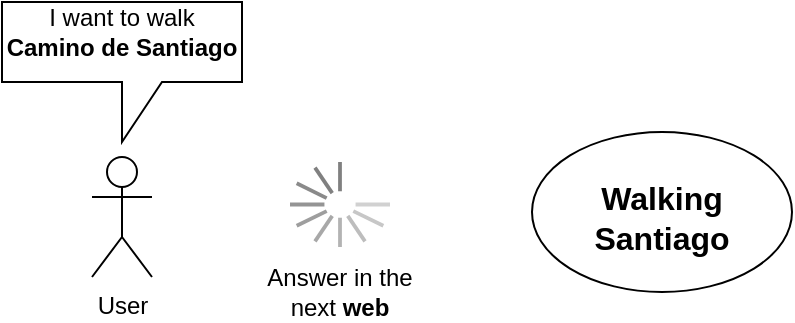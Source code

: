 <mxfile version="16.6.1" type="github"><diagram id="ETbB7pThjScWrjyHDcX5" name="Page-1"><mxGraphModel dx="1038" dy="547" grid="1" gridSize="10" guides="1" tooltips="1" connect="1" arrows="1" fold="1" page="1" pageScale="1" pageWidth="827" pageHeight="1169" math="0" shadow="0"><root><mxCell id="0"/><mxCell id="1" parent="0"/><mxCell id="hG946J1BN3dbOdlKkcft-12" value="" style="shape=callout;whiteSpace=wrap;html=1;perimeter=calloutPerimeter;" vertex="1" parent="1"><mxGeometry x="245" y="180" width="120" height="70" as="geometry"/></mxCell><mxCell id="hG946J1BN3dbOdlKkcft-3" value="Answer in the next &lt;b&gt;web&lt;/b&gt;" style="text;html=1;strokeColor=none;fillColor=none;align=center;verticalAlign=middle;whiteSpace=wrap;rounded=0;" vertex="1" parent="1"><mxGeometry x="373.5" y="317.5" width="80" height="15" as="geometry"/></mxCell><mxCell id="hG946J1BN3dbOdlKkcft-5" value="User" style="shape=umlActor;verticalLabelPosition=bottom;verticalAlign=top;html=1;outlineConnect=0;" vertex="1" parent="1"><mxGeometry x="290" y="257.5" width="30" height="60" as="geometry"/></mxCell><mxCell id="hG946J1BN3dbOdlKkcft-8" value="I want to walk &lt;b&gt;Camino de Santiago&lt;/b&gt;" style="text;html=1;strokeColor=none;fillColor=none;align=center;verticalAlign=middle;whiteSpace=wrap;rounded=0;" vertex="1" parent="1"><mxGeometry x="245" y="180" width="120" height="30" as="geometry"/></mxCell><mxCell id="hG946J1BN3dbOdlKkcft-9" value="" style="ellipse;whiteSpace=wrap;html=1;" vertex="1" parent="1"><mxGeometry x="510" y="245" width="130" height="80" as="geometry"/></mxCell><mxCell id="hG946J1BN3dbOdlKkcft-10" value="&lt;b&gt;&lt;font style=&quot;font-size: 16px&quot;&gt;Walking Santiago&lt;/font&gt;&lt;/b&gt;" style="text;html=1;strokeColor=none;fillColor=none;align=center;verticalAlign=middle;whiteSpace=wrap;rounded=0;" vertex="1" parent="1"><mxGeometry x="545" y="272.5" width="60" height="30" as="geometry"/></mxCell><mxCell id="hG946J1BN3dbOdlKkcft-21" value="" style="verticalLabelPosition=bottom;shadow=0;dashed=0;align=center;html=1;verticalAlign=top;strokeWidth=1;shape=mxgraph.mockup.misc.loading_circle_2;pointerEvents=1;fontSize=16;" vertex="1" parent="1"><mxGeometry x="389" y="260" width="50" height="42.5" as="geometry"/></mxCell></root></mxGraphModel></diagram></mxfile>